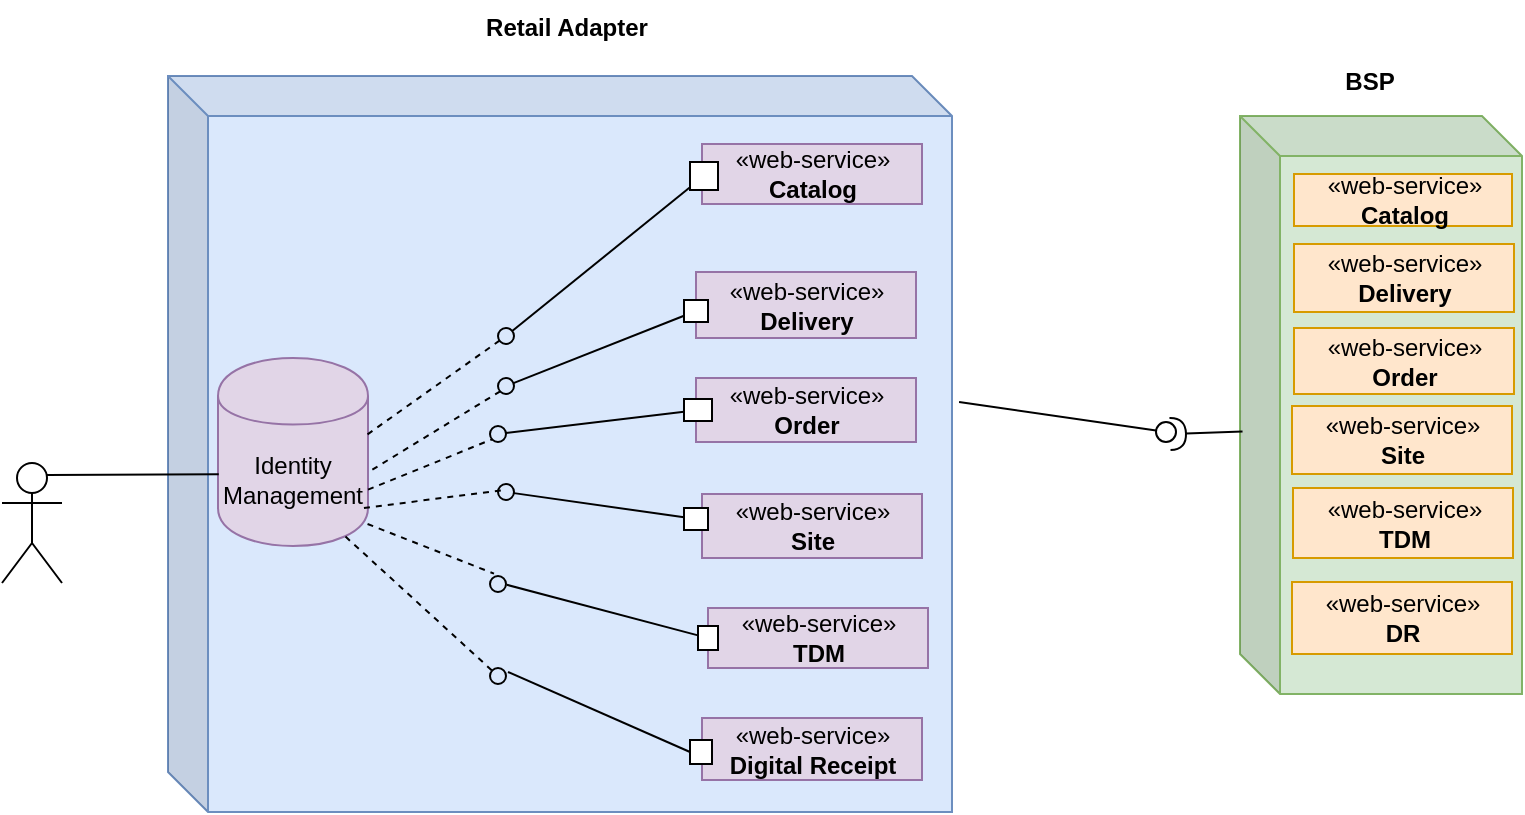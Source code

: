 <mxfile version="14.2.3" type="github" pages="4">
  <diagram id="t83kVtEOJlNDuVCK2ecZ" name="Page-1">
    <mxGraphModel dx="1038" dy="548" grid="0" gridSize="10" guides="1" tooltips="1" connect="1" arrows="1" fold="1" page="1" pageScale="1" pageWidth="827" pageHeight="1169" math="0" shadow="0">
      <root>
        <mxCell id="0" />
        <mxCell id="1" parent="0" />
        <mxCell id="EamBQl-vrkgUabd1JUpG-2" value="" style="shape=cube;whiteSpace=wrap;html=1;boundedLbl=1;backgroundOutline=1;darkOpacity=0.05;darkOpacity2=0.1;fillColor=#dae8fc;strokeColor=#6c8ebf;" parent="1" vertex="1">
          <mxGeometry x="107" y="47" width="392" height="368" as="geometry" />
        </mxCell>
        <mxCell id="EamBQl-vrkgUabd1JUpG-19" value="«web-service»&lt;br&gt;&lt;b&gt;Catalog&lt;/b&gt;" style="html=1;fillColor=#e1d5e7;strokeColor=#9673a6;" parent="1" vertex="1">
          <mxGeometry x="374" y="81" width="110" height="30" as="geometry" />
        </mxCell>
        <mxCell id="EamBQl-vrkgUabd1JUpG-20" value="«web-service»&lt;br&gt;&lt;b&gt;Delivery&lt;/b&gt;" style="html=1;fillColor=#e1d5e7;strokeColor=#9673a6;" parent="1" vertex="1">
          <mxGeometry x="371" y="145" width="110" height="33" as="geometry" />
        </mxCell>
        <mxCell id="EamBQl-vrkgUabd1JUpG-21" value="«web-service»&lt;br&gt;&lt;b&gt;Order&lt;/b&gt;" style="html=1;fillColor=#e1d5e7;strokeColor=#9673a6;" parent="1" vertex="1">
          <mxGeometry x="371" y="198" width="110" height="32" as="geometry" />
        </mxCell>
        <mxCell id="EamBQl-vrkgUabd1JUpG-22" value="«web-service»&lt;br&gt;&lt;b&gt;Site&lt;/b&gt;" style="html=1;fillColor=#e1d5e7;strokeColor=#9673a6;" parent="1" vertex="1">
          <mxGeometry x="374" y="256" width="110" height="32" as="geometry" />
        </mxCell>
        <mxCell id="EamBQl-vrkgUabd1JUpG-23" value="«web-service»&lt;br&gt;&lt;b&gt;TDM&lt;/b&gt;" style="html=1;fillColor=#e1d5e7;strokeColor=#9673a6;" parent="1" vertex="1">
          <mxGeometry x="377" y="313" width="110" height="30" as="geometry" />
        </mxCell>
        <mxCell id="EamBQl-vrkgUabd1JUpG-24" value="«web-service»&lt;br&gt;&lt;b&gt;Digital Receipt&lt;/b&gt;" style="html=1;fillColor=#e1d5e7;strokeColor=#9673a6;" parent="1" vertex="1">
          <mxGeometry x="374" y="368" width="110" height="31" as="geometry" />
        </mxCell>
        <mxCell id="EamBQl-vrkgUabd1JUpG-25" value="Retail Adapter" style="text;align=center;fontStyle=1;verticalAlign=middle;spacingLeft=3;spacingRight=3;strokeColor=none;rotatable=0;points=[[0,0.5],[1,0.5]];portConstraint=eastwest;" parent="1" vertex="1">
          <mxGeometry x="199" y="9" width="215" height="26" as="geometry" />
        </mxCell>
        <mxCell id="EamBQl-vrkgUabd1JUpG-26" value="" style="shape=umlActor;verticalLabelPosition=bottom;verticalAlign=top;html=1;" parent="1" vertex="1">
          <mxGeometry x="24" y="240.5" width="30" height="60" as="geometry" />
        </mxCell>
        <mxCell id="EamBQl-vrkgUabd1JUpG-27" value="" style="shape=cube;whiteSpace=wrap;html=1;boundedLbl=1;backgroundOutline=1;darkOpacity=0.05;darkOpacity2=0.1;fillColor=#d5e8d4;strokeColor=#82b366;" parent="1" vertex="1">
          <mxGeometry x="643" y="67" width="141" height="289" as="geometry" />
        </mxCell>
        <mxCell id="EamBQl-vrkgUabd1JUpG-28" value="&lt;b&gt;BSP&lt;/b&gt;" style="text;html=1;strokeColor=none;fillColor=none;align=center;verticalAlign=middle;whiteSpace=wrap;rounded=0;" parent="1" vertex="1">
          <mxGeometry x="688" y="40" width="40" height="20" as="geometry" />
        </mxCell>
        <mxCell id="EamBQl-vrkgUabd1JUpG-29" value="" style="rounded=0;orthogonalLoop=1;jettySize=auto;html=1;endArrow=none;endFill=0;exitX=1.009;exitY=0.443;exitDx=0;exitDy=0;exitPerimeter=0;" parent="1" source="EamBQl-vrkgUabd1JUpG-2" target="EamBQl-vrkgUabd1JUpG-31" edge="1">
          <mxGeometry relative="1" as="geometry">
            <mxPoint x="500" y="314" as="sourcePoint" />
          </mxGeometry>
        </mxCell>
        <mxCell id="EamBQl-vrkgUabd1JUpG-30" value="" style="rounded=0;orthogonalLoop=1;jettySize=auto;html=1;endArrow=halfCircle;endFill=0;endSize=6;strokeWidth=1;exitX=0.009;exitY=0.546;exitDx=0;exitDy=0;exitPerimeter=0;" parent="1" source="EamBQl-vrkgUabd1JUpG-27" edge="1">
          <mxGeometry relative="1" as="geometry">
            <mxPoint x="730" y="309" as="sourcePoint" />
            <mxPoint x="608" y="226" as="targetPoint" />
          </mxGeometry>
        </mxCell>
        <mxCell id="EamBQl-vrkgUabd1JUpG-31" value="" style="ellipse;whiteSpace=wrap;html=1;fontFamily=Helvetica;fontSize=12;fontColor=#000000;align=center;strokeColor=#000000;fillColor=#ffffff;points=[];aspect=fixed;resizable=0;" parent="1" vertex="1">
          <mxGeometry x="601" y="220" width="10" height="10" as="geometry" />
        </mxCell>
        <mxCell id="EamBQl-vrkgUabd1JUpG-34" value="Identity Management" style="shape=cylinder;whiteSpace=wrap;html=1;boundedLbl=1;backgroundOutline=1;fillColor=#e1d5e7;strokeColor=#9673a6;" parent="1" vertex="1">
          <mxGeometry x="132" y="188" width="75" height="94" as="geometry" />
        </mxCell>
        <mxCell id="EamBQl-vrkgUabd1JUpG-36" value="" style="endArrow=none;html=1;rounded=0;entryX=0.005;entryY=0.619;entryDx=0;entryDy=0;entryPerimeter=0;exitX=0.75;exitY=0.1;exitDx=0;exitDy=0;exitPerimeter=0;" parent="1" source="EamBQl-vrkgUabd1JUpG-26" target="EamBQl-vrkgUabd1JUpG-34" edge="1">
          <mxGeometry relative="1" as="geometry">
            <mxPoint x="71" y="272" as="sourcePoint" />
            <mxPoint x="231" y="272" as="targetPoint" />
          </mxGeometry>
        </mxCell>
        <mxCell id="EamBQl-vrkgUabd1JUpG-53" value="«web-service»&lt;br&gt;&lt;b&gt;Catalog&lt;/b&gt;" style="html=1;fillColor=#ffe6cc;strokeColor=#d79b00;" parent="1" vertex="1">
          <mxGeometry x="670" y="96" width="109" height="26" as="geometry" />
        </mxCell>
        <mxCell id="EamBQl-vrkgUabd1JUpG-54" value="«web-service»&lt;br&gt;&lt;b&gt;Delivery&lt;/b&gt;" style="html=1;fillColor=#ffe6cc;strokeColor=#d79b00;" parent="1" vertex="1">
          <mxGeometry x="670" y="131" width="110" height="34" as="geometry" />
        </mxCell>
        <mxCell id="EamBQl-vrkgUabd1JUpG-55" value="«web-service»&lt;br&gt;&lt;b&gt;Order&lt;/b&gt;" style="html=1;fillColor=#ffe6cc;strokeColor=#d79b00;" parent="1" vertex="1">
          <mxGeometry x="670" y="173" width="110" height="33" as="geometry" />
        </mxCell>
        <mxCell id="EamBQl-vrkgUabd1JUpG-56" value="«web-service»&lt;br&gt;&lt;b&gt;Site&lt;/b&gt;" style="html=1;fillColor=#ffe6cc;strokeColor=#d79b00;" parent="1" vertex="1">
          <mxGeometry x="669" y="212" width="110" height="34" as="geometry" />
        </mxCell>
        <mxCell id="EamBQl-vrkgUabd1JUpG-57" value="«web-service»&lt;br&gt;&lt;b&gt;TDM&lt;/b&gt;" style="html=1;fillColor=#ffe6cc;strokeColor=#d79b00;" parent="1" vertex="1">
          <mxGeometry x="669.5" y="253" width="110" height="35" as="geometry" />
        </mxCell>
        <mxCell id="EamBQl-vrkgUabd1JUpG-58" value="«web-service»&lt;br&gt;&lt;b&gt;DR&lt;/b&gt;" style="html=1;fillColor=#ffe6cc;strokeColor=#d79b00;" parent="1" vertex="1">
          <mxGeometry x="669" y="300" width="110" height="36" as="geometry" />
        </mxCell>
        <mxCell id="2Wr5Cu94cnPGzxJk4k6A-1" value="" style="html=1;rounded=0;" vertex="1" parent="1">
          <mxGeometry x="368" y="90" width="14" height="14" as="geometry" />
        </mxCell>
        <mxCell id="2Wr5Cu94cnPGzxJk4k6A-2" value="" style="endArrow=none;html=1;rounded=0;align=center;verticalAlign=top;endFill=0;labelBackgroundColor=none;endSize=2;" edge="1" source="2Wr5Cu94cnPGzxJk4k6A-1" target="2Wr5Cu94cnPGzxJk4k6A-3" parent="1">
          <mxGeometry relative="1" as="geometry" />
        </mxCell>
        <mxCell id="2Wr5Cu94cnPGzxJk4k6A-3" value="" style="ellipse;html=1;fontSize=11;align=center;fillColor=none;points=[];aspect=fixed;resizable=0;verticalAlign=bottom;labelPosition=center;verticalLabelPosition=top;flipH=1;" vertex="1" parent="1">
          <mxGeometry x="272" y="173" width="8" height="8" as="geometry" />
        </mxCell>
        <mxCell id="2Wr5Cu94cnPGzxJk4k6A-4" value="" style="html=1;rounded=0;" vertex="1" parent="1">
          <mxGeometry x="365" y="159" width="12" height="11" as="geometry" />
        </mxCell>
        <mxCell id="2Wr5Cu94cnPGzxJk4k6A-5" value="" style="endArrow=none;html=1;rounded=0;align=center;verticalAlign=top;endFill=0;labelBackgroundColor=none;endSize=2;" edge="1" source="2Wr5Cu94cnPGzxJk4k6A-4" target="2Wr5Cu94cnPGzxJk4k6A-6" parent="1">
          <mxGeometry relative="1" as="geometry" />
        </mxCell>
        <mxCell id="2Wr5Cu94cnPGzxJk4k6A-6" value="" style="ellipse;html=1;fontSize=11;align=center;fillColor=none;points=[];aspect=fixed;resizable=0;verticalAlign=bottom;labelPosition=center;verticalLabelPosition=top;flipH=1;" vertex="1" parent="1">
          <mxGeometry x="272" y="198" width="8" height="8" as="geometry" />
        </mxCell>
        <mxCell id="2Wr5Cu94cnPGzxJk4k6A-7" value="" style="html=1;rounded=0;" vertex="1" parent="1">
          <mxGeometry x="365" y="208.5" width="14" height="11" as="geometry" />
        </mxCell>
        <mxCell id="2Wr5Cu94cnPGzxJk4k6A-8" value="" style="endArrow=none;html=1;rounded=0;align=center;verticalAlign=top;endFill=0;labelBackgroundColor=none;endSize=2;" edge="1" source="2Wr5Cu94cnPGzxJk4k6A-7" target="2Wr5Cu94cnPGzxJk4k6A-9" parent="1">
          <mxGeometry relative="1" as="geometry" />
        </mxCell>
        <mxCell id="2Wr5Cu94cnPGzxJk4k6A-9" value="" style="ellipse;html=1;fontSize=11;align=center;fillColor=none;points=[];aspect=fixed;resizable=0;verticalAlign=bottom;labelPosition=center;verticalLabelPosition=top;flipH=1;" vertex="1" parent="1">
          <mxGeometry x="268" y="222" width="8" height="8" as="geometry" />
        </mxCell>
        <mxCell id="2Wr5Cu94cnPGzxJk4k6A-17" value="" style="html=1;rounded=0;" vertex="1" parent="1">
          <mxGeometry x="365" y="263" width="12" height="11" as="geometry" />
        </mxCell>
        <mxCell id="2Wr5Cu94cnPGzxJk4k6A-19" value="" style="ellipse;html=1;fontSize=11;align=center;fillColor=none;points=[];aspect=fixed;resizable=0;verticalAlign=bottom;labelPosition=center;verticalLabelPosition=top;flipH=1;" vertex="1" parent="1">
          <mxGeometry x="272" y="251" width="8" height="8" as="geometry" />
        </mxCell>
        <mxCell id="2Wr5Cu94cnPGzxJk4k6A-20" value="" style="endArrow=none;html=1;rounded=0;align=center;verticalAlign=top;endFill=0;labelBackgroundColor=none;endSize=2;" edge="1" parent="1" source="2Wr5Cu94cnPGzxJk4k6A-17" target="2Wr5Cu94cnPGzxJk4k6A-19">
          <mxGeometry relative="1" as="geometry">
            <mxPoint x="365" y="274.948" as="sourcePoint" />
            <mxPoint x="303" y="283" as="targetPoint" />
          </mxGeometry>
        </mxCell>
        <mxCell id="2Wr5Cu94cnPGzxJk4k6A-25" value="" style="html=1;rounded=0;" vertex="1" parent="1">
          <mxGeometry x="372" y="322" width="10" height="12" as="geometry" />
        </mxCell>
        <mxCell id="2Wr5Cu94cnPGzxJk4k6A-26" value="" style="endArrow=none;html=1;rounded=0;align=center;verticalAlign=top;endFill=0;labelBackgroundColor=none;endSize=2;entryX=-0.05;entryY=0.55;entryDx=0;entryDy=0;entryPerimeter=0;" edge="1" source="2Wr5Cu94cnPGzxJk4k6A-25" target="2Wr5Cu94cnPGzxJk4k6A-27" parent="1">
          <mxGeometry relative="1" as="geometry" />
        </mxCell>
        <mxCell id="2Wr5Cu94cnPGzxJk4k6A-27" value="" style="ellipse;html=1;fontSize=11;align=center;fillColor=none;points=[];aspect=fixed;resizable=0;verticalAlign=bottom;labelPosition=center;verticalLabelPosition=top;flipH=1;" vertex="1" parent="1">
          <mxGeometry x="268" y="297" width="8" height="8" as="geometry" />
        </mxCell>
        <mxCell id="2Wr5Cu94cnPGzxJk4k6A-28" value="" style="html=1;rounded=0;" vertex="1" parent="1">
          <mxGeometry x="368" y="379" width="11" height="12" as="geometry" />
        </mxCell>
        <mxCell id="2Wr5Cu94cnPGzxJk4k6A-29" value="" style="ellipse;html=1;fontSize=11;align=center;fillColor=none;points=[];aspect=fixed;resizable=0;verticalAlign=bottom;labelPosition=center;verticalLabelPosition=top;flipH=1;" vertex="1" parent="1">
          <mxGeometry x="268" y="343" width="8" height="8" as="geometry" />
        </mxCell>
        <mxCell id="2Wr5Cu94cnPGzxJk4k6A-33" value="" style="endArrow=none;html=1;entryX=0;entryY=0.5;entryDx=0;entryDy=0;exitX=-0.125;exitY=0.25;exitDx=0;exitDy=0;exitPerimeter=0;" edge="1" parent="1" source="2Wr5Cu94cnPGzxJk4k6A-29" target="2Wr5Cu94cnPGzxJk4k6A-28">
          <mxGeometry width="50" height="50" relative="1" as="geometry">
            <mxPoint x="283" y="391" as="sourcePoint" />
            <mxPoint x="333" y="341" as="targetPoint" />
          </mxGeometry>
        </mxCell>
        <mxCell id="2Wr5Cu94cnPGzxJk4k6A-34" value="" style="endArrow=none;dashed=1;html=1;exitX=0.997;exitY=0.406;exitDx=0;exitDy=0;exitPerimeter=0;" edge="1" parent="1" source="EamBQl-vrkgUabd1JUpG-34" target="2Wr5Cu94cnPGzxJk4k6A-3">
          <mxGeometry width="50" height="50" relative="1" as="geometry">
            <mxPoint x="208" y="263" as="sourcePoint" />
            <mxPoint x="258" y="213" as="targetPoint" />
          </mxGeometry>
        </mxCell>
        <mxCell id="2Wr5Cu94cnPGzxJk4k6A-35" value="" style="endArrow=none;dashed=1;html=1;exitX=0.85;exitY=0.95;exitDx=0;exitDy=0;exitPerimeter=0;" edge="1" parent="1" source="EamBQl-vrkgUabd1JUpG-34" target="2Wr5Cu94cnPGzxJk4k6A-29">
          <mxGeometry width="50" height="50" relative="1" as="geometry">
            <mxPoint x="183" y="358" as="sourcePoint" />
            <mxPoint x="233" y="308" as="targetPoint" />
          </mxGeometry>
        </mxCell>
        <mxCell id="2Wr5Cu94cnPGzxJk4k6A-36" value="" style="endArrow=none;dashed=1;html=1;exitX=1.029;exitY=0.594;exitDx=0;exitDy=0;exitPerimeter=0;entryX=0.85;entryY=0.825;entryDx=0;entryDy=0;entryPerimeter=0;" edge="1" parent="1" source="EamBQl-vrkgUabd1JUpG-34" target="2Wr5Cu94cnPGzxJk4k6A-6">
          <mxGeometry width="50" height="50" relative="1" as="geometry">
            <mxPoint x="216" y="279" as="sourcePoint" />
            <mxPoint x="266" y="229" as="targetPoint" />
          </mxGeometry>
        </mxCell>
        <mxCell id="2Wr5Cu94cnPGzxJk4k6A-37" value="" style="endArrow=none;dashed=1;html=1;exitX=1;exitY=0.7;exitDx=0;exitDy=0;entryX=0.85;entryY=0.825;entryDx=0;entryDy=0;entryPerimeter=0;" edge="1" parent="1" source="EamBQl-vrkgUabd1JUpG-34" target="2Wr5Cu94cnPGzxJk4k6A-9">
          <mxGeometry width="50" height="50" relative="1" as="geometry">
            <mxPoint x="230" y="297" as="sourcePoint" />
            <mxPoint x="280" y="247" as="targetPoint" />
          </mxGeometry>
        </mxCell>
        <mxCell id="2Wr5Cu94cnPGzxJk4k6A-38" value="" style="endArrow=none;dashed=1;html=1;exitX=0.973;exitY=0.798;exitDx=0;exitDy=0;exitPerimeter=0;" edge="1" parent="1" source="EamBQl-vrkgUabd1JUpG-34">
          <mxGeometry width="50" height="50" relative="1" as="geometry">
            <mxPoint x="225" y="304" as="sourcePoint" />
            <mxPoint x="275" y="254" as="targetPoint" />
          </mxGeometry>
        </mxCell>
        <mxCell id="2Wr5Cu94cnPGzxJk4k6A-39" value="" style="endArrow=none;dashed=1;html=1;exitX=0.997;exitY=0.883;exitDx=0;exitDy=0;exitPerimeter=0;entryX=0.75;entryY=-0.15;entryDx=0;entryDy=0;entryPerimeter=0;" edge="1" parent="1" source="EamBQl-vrkgUabd1JUpG-34" target="2Wr5Cu94cnPGzxJk4k6A-27">
          <mxGeometry width="50" height="50" relative="1" as="geometry">
            <mxPoint x="235" y="322" as="sourcePoint" />
            <mxPoint x="285" y="272" as="targetPoint" />
          </mxGeometry>
        </mxCell>
      </root>
    </mxGraphModel>
  </diagram>
  <diagram id="DDy-4Jy2RTRMB-r2QDTc" name="Page-2">
    <mxGraphModel dx="1038" dy="548" grid="0" gridSize="10" guides="1" tooltips="1" connect="1" arrows="1" fold="1" page="1" pageScale="1" pageWidth="827" pageHeight="1169" math="0" shadow="0">
      <root>
        <mxCell id="8EU6oOtGY9i4ebcZ2DHo-0" />
        <mxCell id="8EU6oOtGY9i4ebcZ2DHo-1" parent="8EU6oOtGY9i4ebcZ2DHo-0" />
        <mxCell id="8EU6oOtGY9i4ebcZ2DHo-2" value="Order functionality&amp;nbsp;&amp;nbsp;" style="rounded=0;whiteSpace=wrap;html=1;" parent="8EU6oOtGY9i4ebcZ2DHo-1" vertex="1">
          <mxGeometry x="209" y="201" width="120" height="60" as="geometry" />
        </mxCell>
        <mxCell id="8EU6oOtGY9i4ebcZ2DHo-3" value="Actor" style="shape=umlActor;verticalLabelPosition=bottom;verticalAlign=top;html=1;outlineConnect=0;" parent="8EU6oOtGY9i4ebcZ2DHo-1" vertex="1">
          <mxGeometry x="50" y="203" width="30" height="60" as="geometry" />
        </mxCell>
        <mxCell id="8EU6oOtGY9i4ebcZ2DHo-4" value="Order" style="rounded=0;whiteSpace=wrap;html=1;" parent="8EU6oOtGY9i4ebcZ2DHo-1" vertex="1">
          <mxGeometry x="443" y="77" width="120" height="60" as="geometry" />
        </mxCell>
        <mxCell id="8EU6oOtGY9i4ebcZ2DHo-5" value="Delivery" style="rounded=0;whiteSpace=wrap;html=1;" parent="8EU6oOtGY9i4ebcZ2DHo-1" vertex="1">
          <mxGeometry x="452" y="291" width="120" height="60" as="geometry" />
        </mxCell>
        <mxCell id="8EU6oOtGY9i4ebcZ2DHo-9" value="" style="endArrow=none;html=1;exitX=0.5;exitY=0.5;exitDx=0;exitDy=0;exitPerimeter=0;" parent="8EU6oOtGY9i4ebcZ2DHo-1" source="8EU6oOtGY9i4ebcZ2DHo-3" edge="1">
          <mxGeometry width="50" height="50" relative="1" as="geometry">
            <mxPoint x="108" y="258" as="sourcePoint" />
            <mxPoint x="207" y="233" as="targetPoint" />
          </mxGeometry>
        </mxCell>
        <mxCell id="8EU6oOtGY9i4ebcZ2DHo-10" value="" style="endArrow=none;html=1;exitX=1;exitY=0.5;exitDx=0;exitDy=0;" parent="8EU6oOtGY9i4ebcZ2DHo-1" source="8EU6oOtGY9i4ebcZ2DHo-2" edge="1">
          <mxGeometry width="50" height="50" relative="1" as="geometry">
            <mxPoint x="356" y="217" as="sourcePoint" />
            <mxPoint x="442" y="105" as="targetPoint" />
          </mxGeometry>
        </mxCell>
        <mxCell id="8EU6oOtGY9i4ebcZ2DHo-11" value="" style="endArrow=none;html=1;exitX=1;exitY=0.5;exitDx=0;exitDy=0;" parent="8EU6oOtGY9i4ebcZ2DHo-1" source="8EU6oOtGY9i4ebcZ2DHo-2" edge="1">
          <mxGeometry width="50" height="50" relative="1" as="geometry">
            <mxPoint x="340" y="320.5" as="sourcePoint" />
            <mxPoint x="452" y="320.5" as="targetPoint" />
          </mxGeometry>
        </mxCell>
      </root>
    </mxGraphModel>
  </diagram>
  <diagram id="awFHFQRpIr_qE4bledUg" name="Page-3">
    <mxGraphModel dx="1038" dy="548" grid="0" gridSize="10" guides="1" tooltips="1" connect="1" arrows="1" fold="1" page="1" pageScale="1" pageWidth="827" pageHeight="1169" math="0" shadow="0">
      <root>
        <mxCell id="CYe3KxdngSGQmrA48I9N-0" />
        <mxCell id="CYe3KxdngSGQmrA48I9N-1" parent="CYe3KxdngSGQmrA48I9N-0" />
        <mxCell id="CYe3KxdngSGQmrA48I9N-2" value="" style="shape=cube;whiteSpace=wrap;html=1;boundedLbl=1;backgroundOutline=1;darkOpacity=0.05;darkOpacity2=0.1;fillColor=#dae8fc;strokeColor=#6c8ebf;" parent="CYe3KxdngSGQmrA48I9N-1" vertex="1">
          <mxGeometry x="260" y="110" width="120" height="240" as="geometry" />
        </mxCell>
        <mxCell id="CYe3KxdngSGQmrA48I9N-3" value="Add Item to Cart" style="rounded=0;whiteSpace=wrap;html=1;fillColor=#e1d5e7;strokeColor=#9673a6;" parent="CYe3KxdngSGQmrA48I9N-1" vertex="1">
          <mxGeometry x="290" y="200" width="80" height="60" as="geometry" />
        </mxCell>
        <mxCell id="CYe3KxdngSGQmrA48I9N-4" value="" style="shape=cube;whiteSpace=wrap;html=1;boundedLbl=1;backgroundOutline=1;darkOpacity=0.05;darkOpacity2=0.1;fillColor=#d5e8d4;strokeColor=#82b366;" parent="CYe3KxdngSGQmrA48I9N-1" vertex="1">
          <mxGeometry x="480" y="70" width="170" height="300" as="geometry" />
        </mxCell>
        <mxCell id="CYe3KxdngSGQmrA48I9N-5" value="Catalog" style="rounded=0;whiteSpace=wrap;html=1;fillColor=#fff2cc;strokeColor=#d6b656;" parent="CYe3KxdngSGQmrA48I9N-1" vertex="1">
          <mxGeometry x="510" y="100" width="120" height="60" as="geometry" />
        </mxCell>
        <mxCell id="CYe3KxdngSGQmrA48I9N-6" value="Item Availability" style="rounded=0;whiteSpace=wrap;html=1;fillColor=#fff2cc;strokeColor=#d6b656;" parent="CYe3KxdngSGQmrA48I9N-1" vertex="1">
          <mxGeometry x="510" y="180" width="120" height="60" as="geometry" />
        </mxCell>
        <mxCell id="CYe3KxdngSGQmrA48I9N-7" value="Promotions&amp;nbsp;" style="rounded=0;whiteSpace=wrap;html=1;fillColor=#fff2cc;strokeColor=#d6b656;" parent="CYe3KxdngSGQmrA48I9N-1" vertex="1">
          <mxGeometry x="510" y="260" width="120" height="60" as="geometry" />
        </mxCell>
        <mxCell id="CYe3KxdngSGQmrA48I9N-8" value="Actor" style="shape=umlActor;verticalLabelPosition=bottom;verticalAlign=top;html=1;outlineConnect=0;" parent="CYe3KxdngSGQmrA48I9N-1" vertex="1">
          <mxGeometry x="50" y="210" width="30" height="60" as="geometry" />
        </mxCell>
        <mxCell id="CYe3KxdngSGQmrA48I9N-9" value="" style="endArrow=none;html=1;exitX=0.5;exitY=0.5;exitDx=0;exitDy=0;exitPerimeter=0;" parent="CYe3KxdngSGQmrA48I9N-1" source="CYe3KxdngSGQmrA48I9N-8" edge="1">
          <mxGeometry width="50" height="50" relative="1" as="geometry">
            <mxPoint x="140" y="270" as="sourcePoint" />
            <mxPoint x="290" y="240" as="targetPoint" />
          </mxGeometry>
        </mxCell>
        <mxCell id="CYe3KxdngSGQmrA48I9N-10" value="" style="endArrow=none;html=1;exitX=1;exitY=0.25;exitDx=0;exitDy=0;entryX=0;entryY=0.5;entryDx=0;entryDy=0;" parent="CYe3KxdngSGQmrA48I9N-1" source="CYe3KxdngSGQmrA48I9N-3" target="CYe3KxdngSGQmrA48I9N-5" edge="1">
          <mxGeometry width="50" height="50" relative="1" as="geometry">
            <mxPoint x="400" y="210" as="sourcePoint" />
            <mxPoint x="450" y="160" as="targetPoint" />
          </mxGeometry>
        </mxCell>
        <mxCell id="CYe3KxdngSGQmrA48I9N-11" value="" style="endArrow=none;html=1;exitX=1;exitY=0.5;exitDx=0;exitDy=0;entryX=0;entryY=0.5;entryDx=0;entryDy=0;" parent="CYe3KxdngSGQmrA48I9N-1" source="CYe3KxdngSGQmrA48I9N-3" target="CYe3KxdngSGQmrA48I9N-6" edge="1">
          <mxGeometry width="50" height="50" relative="1" as="geometry">
            <mxPoint x="390" y="260" as="sourcePoint" />
            <mxPoint x="440" y="210" as="targetPoint" />
          </mxGeometry>
        </mxCell>
        <mxCell id="CYe3KxdngSGQmrA48I9N-12" value="" style="endArrow=none;html=1;exitX=1;exitY=0.75;exitDx=0;exitDy=0;entryX=0;entryY=0.5;entryDx=0;entryDy=0;" parent="CYe3KxdngSGQmrA48I9N-1" source="CYe3KxdngSGQmrA48I9N-3" target="CYe3KxdngSGQmrA48I9N-7" edge="1">
          <mxGeometry width="50" height="50" relative="1" as="geometry">
            <mxPoint x="410" y="300" as="sourcePoint" />
            <mxPoint x="460" y="250" as="targetPoint" />
          </mxGeometry>
        </mxCell>
        <mxCell id="CYe3KxdngSGQmrA48I9N-13" value="Example" style="text;html=1;strokeColor=none;fillColor=none;align=center;verticalAlign=middle;whiteSpace=wrap;rounded=0;" parent="CYe3KxdngSGQmrA48I9N-1" vertex="1">
          <mxGeometry x="300" y="180" width="40" height="20" as="geometry" />
        </mxCell>
        <mxCell id="GbG6x3V0a6peTZ6qXw4n-2" value="BSP" style="text;html=1;strokeColor=none;fillColor=none;align=center;verticalAlign=middle;whiteSpace=wrap;rounded=0;" vertex="1" parent="CYe3KxdngSGQmrA48I9N-1">
          <mxGeometry x="540" y="40" width="60" height="20" as="geometry" />
        </mxCell>
        <mxCell id="GbG6x3V0a6peTZ6qXw4n-3" value="Retail Adapter" style="text;html=1;strokeColor=none;fillColor=none;align=center;verticalAlign=middle;whiteSpace=wrap;rounded=0;" vertex="1" parent="CYe3KxdngSGQmrA48I9N-1">
          <mxGeometry x="270" y="80" width="100" height="20" as="geometry" />
        </mxCell>
      </root>
    </mxGraphModel>
  </diagram>
  <diagram id="PItftRakYI8XLIO-R3DK" name="Page-4">
    <mxGraphModel dx="1038" dy="548" grid="1" gridSize="10" guides="1" tooltips="1" connect="1" arrows="1" fold="1" page="1" pageScale="1" pageWidth="827" pageHeight="1169" math="0" shadow="0">
      <root>
        <mxCell id="CIGo6G4XOKzgyUFYzr0o-0" />
        <mxCell id="CIGo6G4XOKzgyUFYzr0o-1" parent="CIGo6G4XOKzgyUFYzr0o-0" />
      </root>
    </mxGraphModel>
  </diagram>
</mxfile>
